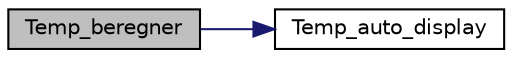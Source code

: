 digraph "Temp_beregner"
{
 // LATEX_PDF_SIZE
  edge [fontname="Helvetica",fontsize="10",labelfontname="Helvetica",labelfontsize="10"];
  node [fontname="Helvetica",fontsize="10",shape=record];
  rankdir="LR";
  Node0 [label="Temp_beregner",height=0.2,width=0.4,color="black", fillcolor="grey75", style="filled", fontcolor="black",tooltip=" "];
  Node0 -> Node1 [color="midnightblue",fontsize="10",style="solid"];
  Node1 [label="Temp_auto_display",height=0.2,width=0.4,color="black", fillcolor="white", style="filled",URL="$_temp__auto__display_8c.html#a5cca148d305d164437175e94a08db343",tooltip=" "];
}
